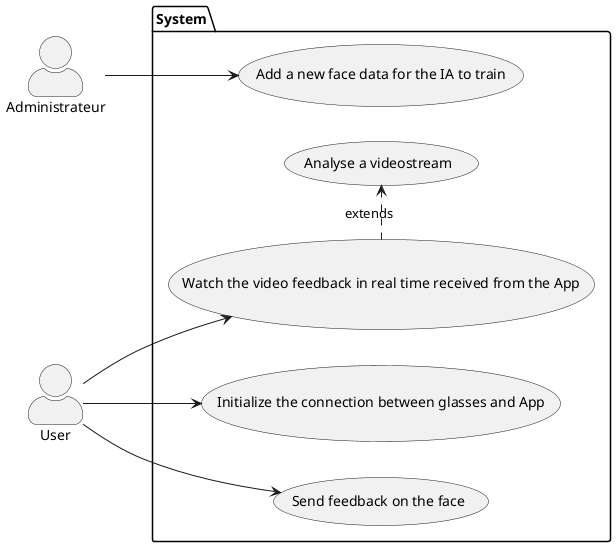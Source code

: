 @startuml
left to right direction
skinparam actorStyle awesome
actor Administrateur as D
actor User as U

package System as A {
usecase "Add a new face data for the IA to train" as UC1
usecase "Initialize the connection between glasses and App" as UC2
usecase "Watch the video feedback in real time received from the App" as UC3
'usecase "Maintain the App / Release updates" as UC5
usecase "Analyse a videostream" as UC6
usecase "Send feedback on the face" as UC7
(UC3) .> (UC6) : extends
}

U --> UC2
U --> UC3
U --> UC7
D --> UC1
'D --> UC5

@enduml
